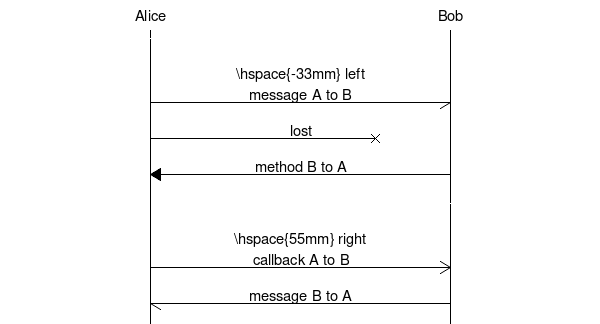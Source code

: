 # template

msc {
 arcgradient=0;

 A [label="Alice"], B [label="Bob"];

 A-xA  [linecolor="white"]; # force left-hand side margin
 |||   [label="\hspace{-33mm} left"]; # text on left-hand side margin
 A->B  [label="message A to B"];
 A-xB  [label="lost"];
 A<=B  [label="method B to A"];
 B-xB  [linecolor="white"]; # force right-hand side margin
 |||   [label="\hspace{55mm} right"]; # text on right-hand side margin
 A=>>B [label="callback A to B"];
 A<-B  [label="message B to A"];
}
